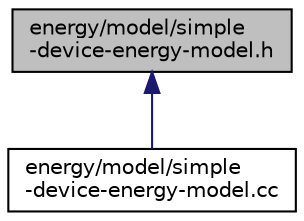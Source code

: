 digraph "energy/model/simple-device-energy-model.h"
{
  edge [fontname="Helvetica",fontsize="10",labelfontname="Helvetica",labelfontsize="10"];
  node [fontname="Helvetica",fontsize="10",shape=record];
  Node1 [label="energy/model/simple\l-device-energy-model.h",height=0.2,width=0.4,color="black", fillcolor="grey75", style="filled", fontcolor="black"];
  Node1 -> Node2 [dir="back",color="midnightblue",fontsize="10",style="solid"];
  Node2 [label="energy/model/simple\l-device-energy-model.cc",height=0.2,width=0.4,color="black", fillcolor="white", style="filled",URL="$d4/d12/simple-device-energy-model_8cc.html"];
}
